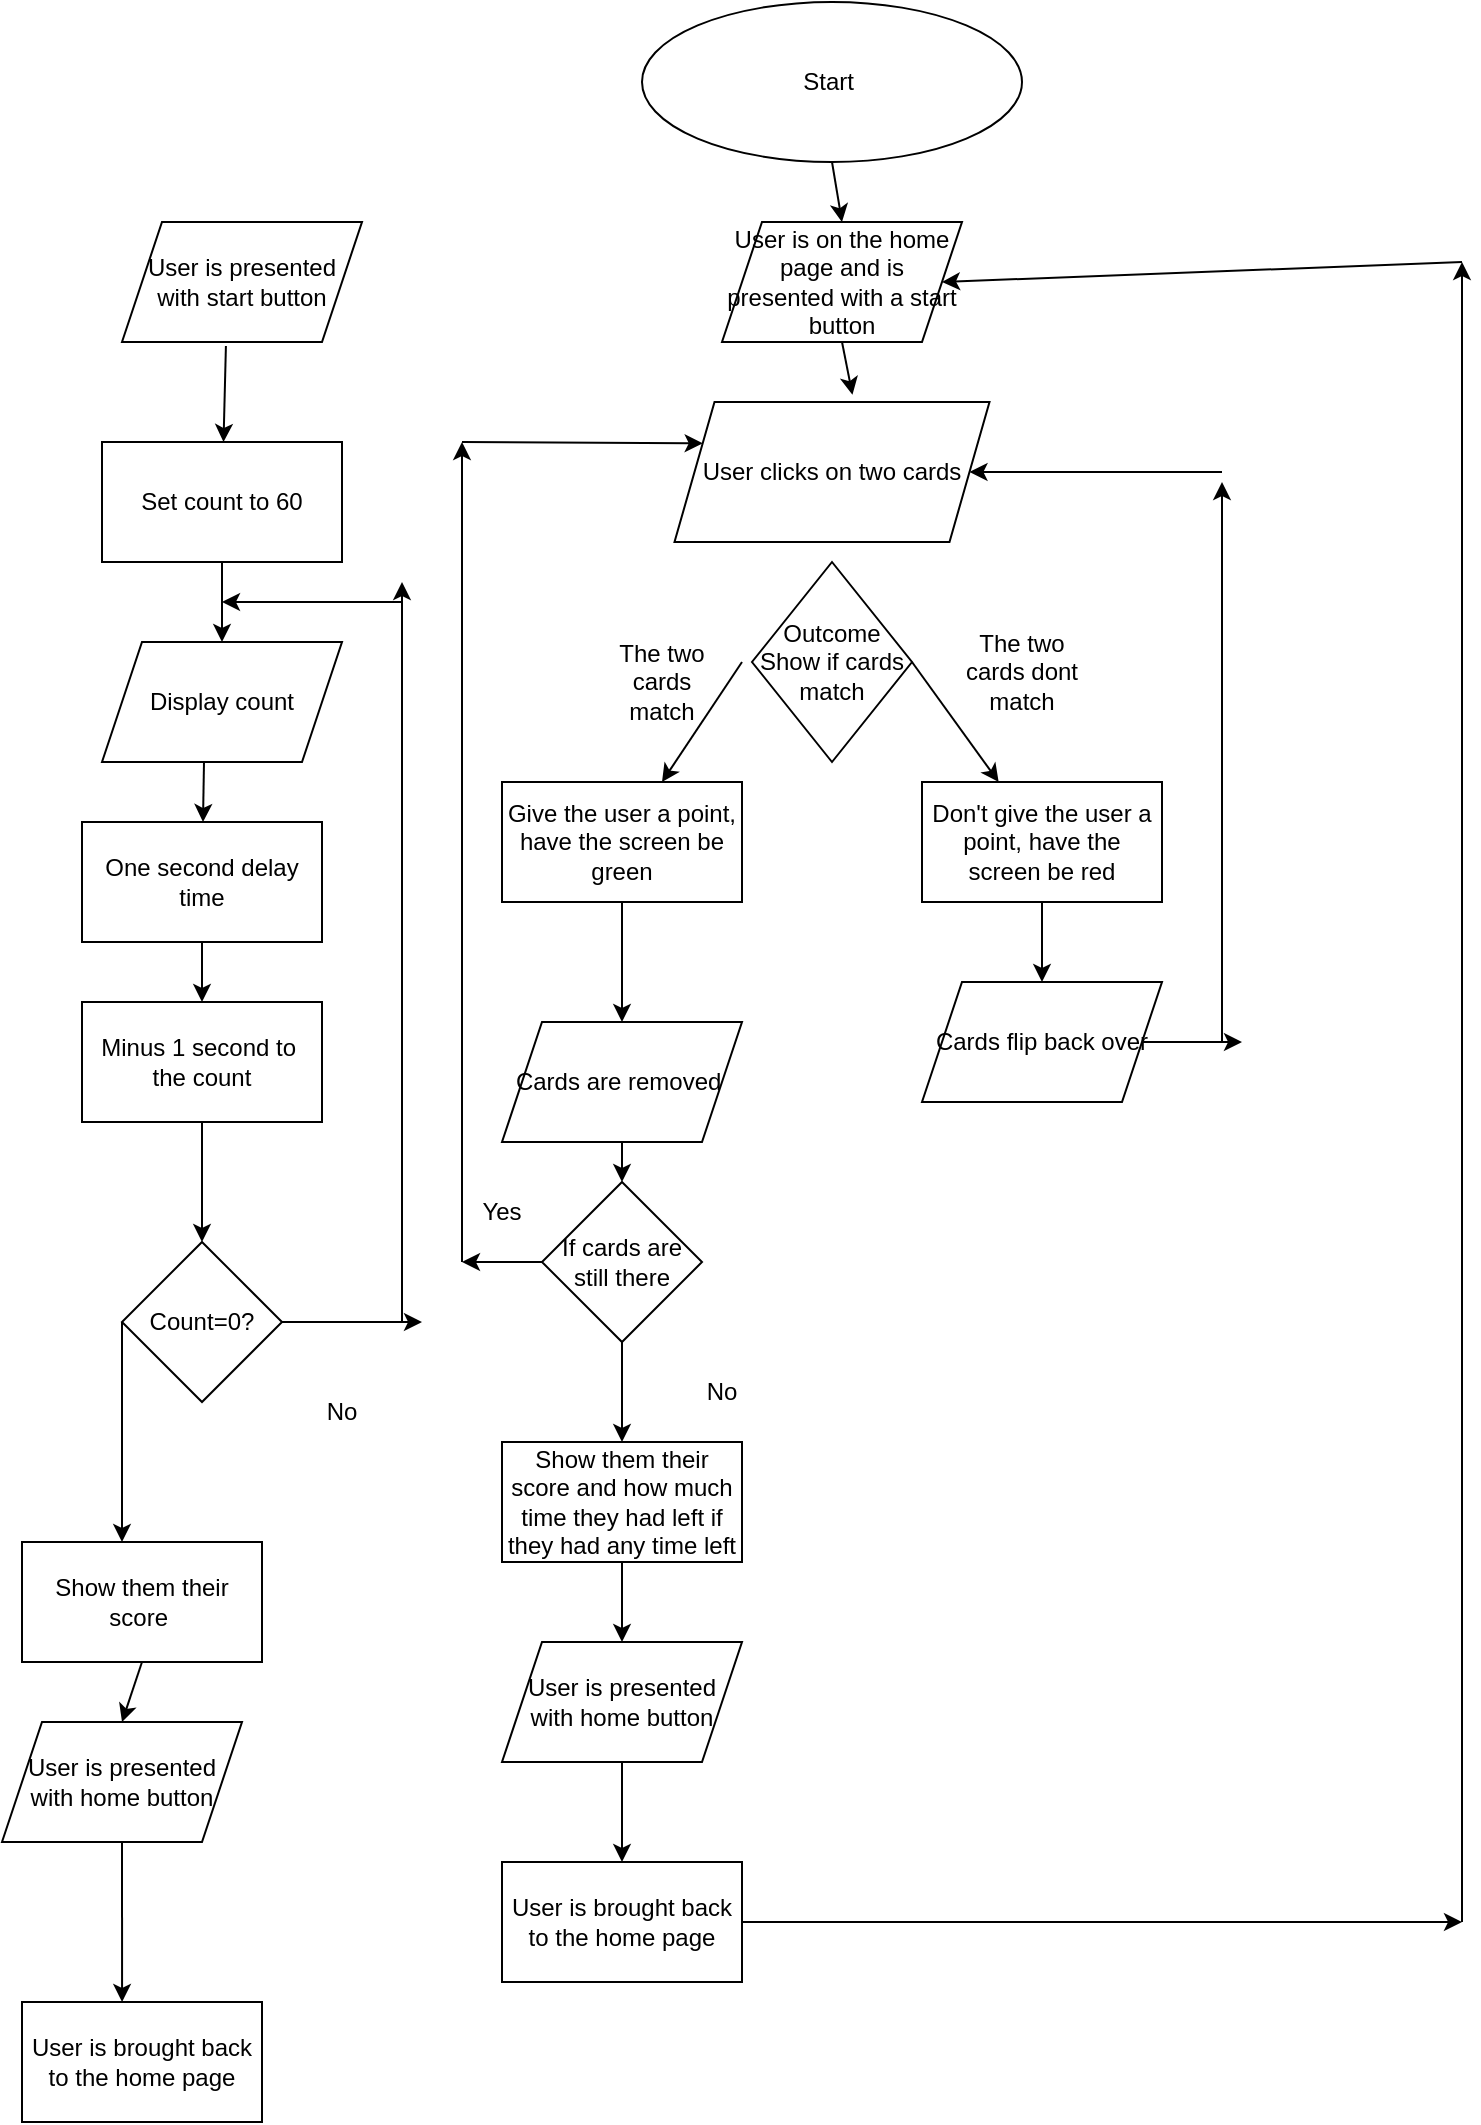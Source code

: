 <mxfile version="20.8.20" type="github">
  <diagram name="Page-1" id="92U76bFKZ5YiaXNe4-tE">
    <mxGraphModel dx="1009" dy="621" grid="1" gridSize="10" guides="1" tooltips="1" connect="1" arrows="1" fold="1" page="1" pageScale="1" pageWidth="850" pageHeight="1100" math="0" shadow="0">
      <root>
        <mxCell id="0" />
        <mxCell id="1" parent="0" />
        <mxCell id="os8-ziMhESVvQclBLDxS-2" value="Start&amp;nbsp;" style="ellipse;whiteSpace=wrap;html=1;" parent="1" vertex="1">
          <mxGeometry x="320" width="190" height="80" as="geometry" />
        </mxCell>
        <mxCell id="os8-ziMhESVvQclBLDxS-4" value="User clicks on two cards" style="shape=parallelogram;perimeter=parallelogramPerimeter;whiteSpace=wrap;html=1;fixedSize=1;" parent="1" vertex="1">
          <mxGeometry x="336.25" y="200" width="157.5" height="70" as="geometry" />
        </mxCell>
        <mxCell id="os8-ziMhESVvQclBLDxS-9" value="Outcome&lt;br&gt;Show if cards match" style="rhombus;whiteSpace=wrap;html=1;" parent="1" vertex="1">
          <mxGeometry x="375" y="280" width="80" height="100" as="geometry" />
        </mxCell>
        <mxCell id="os8-ziMhESVvQclBLDxS-11" value="" style="endArrow=classic;html=1;rounded=0;" parent="1" target="os8-ziMhESVvQclBLDxS-13" edge="1">
          <mxGeometry width="50" height="50" relative="1" as="geometry">
            <mxPoint x="370" y="330" as="sourcePoint" />
            <mxPoint x="320" y="390" as="targetPoint" />
          </mxGeometry>
        </mxCell>
        <mxCell id="os8-ziMhESVvQclBLDxS-13" value="Give the user a point, have the screen be green" style="rounded=0;whiteSpace=wrap;html=1;" parent="1" vertex="1">
          <mxGeometry x="250" y="390" width="120" height="60" as="geometry" />
        </mxCell>
        <mxCell id="os8-ziMhESVvQclBLDxS-14" value="The two cards match" style="text;html=1;strokeColor=none;fillColor=none;align=center;verticalAlign=middle;whiteSpace=wrap;rounded=0;" parent="1" vertex="1">
          <mxGeometry x="300" y="320" width="60" height="40" as="geometry" />
        </mxCell>
        <mxCell id="os8-ziMhESVvQclBLDxS-15" value="" style="endArrow=classic;html=1;rounded=0;exitX=1;exitY=0.5;exitDx=0;exitDy=0;" parent="1" source="os8-ziMhESVvQclBLDxS-9" target="os8-ziMhESVvQclBLDxS-16" edge="1">
          <mxGeometry width="50" height="50" relative="1" as="geometry">
            <mxPoint x="400" y="460" as="sourcePoint" />
            <mxPoint x="490" y="390" as="targetPoint" />
          </mxGeometry>
        </mxCell>
        <mxCell id="os8-ziMhESVvQclBLDxS-16" value="Don&#39;t give the user a point, have the screen be red" style="rounded=0;whiteSpace=wrap;html=1;" parent="1" vertex="1">
          <mxGeometry x="460" y="390" width="120" height="60" as="geometry" />
        </mxCell>
        <mxCell id="os8-ziMhESVvQclBLDxS-17" value="The two cards dont match" style="text;html=1;strokeColor=none;fillColor=none;align=center;verticalAlign=middle;whiteSpace=wrap;rounded=0;" parent="1" vertex="1">
          <mxGeometry x="480" y="320" width="60" height="30" as="geometry" />
        </mxCell>
        <mxCell id="os8-ziMhESVvQclBLDxS-18" value="" style="endArrow=classic;html=1;rounded=0;exitX=0.5;exitY=1;exitDx=0;exitDy=0;" parent="1" source="os8-ziMhESVvQclBLDxS-13" edge="1">
          <mxGeometry width="50" height="50" relative="1" as="geometry">
            <mxPoint x="400" y="430" as="sourcePoint" />
            <mxPoint x="310" y="510" as="targetPoint" />
          </mxGeometry>
        </mxCell>
        <mxCell id="os8-ziMhESVvQclBLDxS-19" value="" style="endArrow=classic;html=1;rounded=0;exitX=0.5;exitY=1;exitDx=0;exitDy=0;" parent="1" source="os8-ziMhESVvQclBLDxS-16" edge="1">
          <mxGeometry width="50" height="50" relative="1" as="geometry">
            <mxPoint x="400" y="410" as="sourcePoint" />
            <mxPoint x="520" y="490" as="targetPoint" />
          </mxGeometry>
        </mxCell>
        <mxCell id="os8-ziMhESVvQclBLDxS-20" value="Cards are removed&amp;nbsp;" style="shape=parallelogram;perimeter=parallelogramPerimeter;whiteSpace=wrap;html=1;fixedSize=1;" parent="1" vertex="1">
          <mxGeometry x="250" y="510" width="120" height="60" as="geometry" />
        </mxCell>
        <mxCell id="os8-ziMhESVvQclBLDxS-21" value="Cards flip back over" style="shape=parallelogram;perimeter=parallelogramPerimeter;whiteSpace=wrap;html=1;fixedSize=1;" parent="1" vertex="1">
          <mxGeometry x="460" y="490" width="120" height="60" as="geometry" />
        </mxCell>
        <mxCell id="os8-ziMhESVvQclBLDxS-22" value="User is presented with start button" style="shape=parallelogram;perimeter=parallelogramPerimeter;whiteSpace=wrap;html=1;fixedSize=1;" parent="1" vertex="1">
          <mxGeometry x="60" y="110" width="120" height="60" as="geometry" />
        </mxCell>
        <mxCell id="os8-ziMhESVvQclBLDxS-23" value="" style="endArrow=classic;html=1;rounded=0;exitX=0.433;exitY=1.033;exitDx=0;exitDy=0;exitPerimeter=0;" parent="1" source="os8-ziMhESVvQclBLDxS-22" target="os8-ziMhESVvQclBLDxS-24" edge="1">
          <mxGeometry width="50" height="50" relative="1" as="geometry">
            <mxPoint x="400" y="400" as="sourcePoint" />
            <mxPoint x="110" y="230" as="targetPoint" />
          </mxGeometry>
        </mxCell>
        <mxCell id="os8-ziMhESVvQclBLDxS-24" value="Set count to 60" style="rounded=0;whiteSpace=wrap;html=1;" parent="1" vertex="1">
          <mxGeometry x="50" y="220" width="120" height="60" as="geometry" />
        </mxCell>
        <mxCell id="os8-ziMhESVvQclBLDxS-25" value="" style="endArrow=classic;html=1;rounded=0;exitX=0.5;exitY=1;exitDx=0;exitDy=0;" parent="1" source="os8-ziMhESVvQclBLDxS-24" target="os8-ziMhESVvQclBLDxS-26" edge="1">
          <mxGeometry width="50" height="50" relative="1" as="geometry">
            <mxPoint x="400" y="400" as="sourcePoint" />
            <mxPoint x="110" y="330" as="targetPoint" />
          </mxGeometry>
        </mxCell>
        <mxCell id="os8-ziMhESVvQclBLDxS-26" value="Display count" style="shape=parallelogram;perimeter=parallelogramPerimeter;whiteSpace=wrap;html=1;fixedSize=1;" parent="1" vertex="1">
          <mxGeometry x="50" y="320" width="120" height="60" as="geometry" />
        </mxCell>
        <mxCell id="os8-ziMhESVvQclBLDxS-28" value="" style="endArrow=classic;html=1;rounded=0;exitX=0.425;exitY=1;exitDx=0;exitDy=0;exitPerimeter=0;" parent="1" source="os8-ziMhESVvQclBLDxS-26" target="os8-ziMhESVvQclBLDxS-29" edge="1">
          <mxGeometry width="50" height="50" relative="1" as="geometry">
            <mxPoint x="50" y="470" as="sourcePoint" />
            <mxPoint x="100" y="420" as="targetPoint" />
          </mxGeometry>
        </mxCell>
        <mxCell id="os8-ziMhESVvQclBLDxS-29" value="One second delay time" style="rounded=0;whiteSpace=wrap;html=1;" parent="1" vertex="1">
          <mxGeometry x="40" y="410" width="120" height="60" as="geometry" />
        </mxCell>
        <mxCell id="os8-ziMhESVvQclBLDxS-30" value="Minus 1 second to&amp;nbsp;&lt;br&gt;the count" style="rounded=0;whiteSpace=wrap;html=1;" parent="1" vertex="1">
          <mxGeometry x="40" y="500" width="120" height="60" as="geometry" />
        </mxCell>
        <mxCell id="os8-ziMhESVvQclBLDxS-32" value="" style="endArrow=classic;html=1;rounded=0;exitX=0.5;exitY=1;exitDx=0;exitDy=0;entryX=0.5;entryY=0;entryDx=0;entryDy=0;" parent="1" source="os8-ziMhESVvQclBLDxS-29" target="os8-ziMhESVvQclBLDxS-30" edge="1">
          <mxGeometry width="50" height="50" relative="1" as="geometry">
            <mxPoint x="400" y="400" as="sourcePoint" />
            <mxPoint x="450" y="350" as="targetPoint" />
          </mxGeometry>
        </mxCell>
        <mxCell id="os8-ziMhESVvQclBLDxS-33" value="" style="endArrow=classic;html=1;rounded=0;exitX=0.5;exitY=1;exitDx=0;exitDy=0;" parent="1" source="os8-ziMhESVvQclBLDxS-30" edge="1">
          <mxGeometry width="50" height="50" relative="1" as="geometry">
            <mxPoint x="400" y="390" as="sourcePoint" />
            <mxPoint x="100" y="620" as="targetPoint" />
          </mxGeometry>
        </mxCell>
        <mxCell id="os8-ziMhESVvQclBLDxS-34" value="Count=0?" style="rhombus;whiteSpace=wrap;html=1;" parent="1" vertex="1">
          <mxGeometry x="60" y="620" width="80" height="80" as="geometry" />
        </mxCell>
        <mxCell id="os8-ziMhESVvQclBLDxS-35" value="" style="endArrow=classic;html=1;rounded=0;exitX=1;exitY=0.5;exitDx=0;exitDy=0;" parent="1" source="os8-ziMhESVvQclBLDxS-34" edge="1">
          <mxGeometry width="50" height="50" relative="1" as="geometry">
            <mxPoint x="400" y="390" as="sourcePoint" />
            <mxPoint x="210" y="660" as="targetPoint" />
          </mxGeometry>
        </mxCell>
        <mxCell id="os8-ziMhESVvQclBLDxS-36" value="" style="endArrow=classic;html=1;rounded=0;" parent="1" edge="1">
          <mxGeometry width="50" height="50" relative="1" as="geometry">
            <mxPoint x="200" y="660" as="sourcePoint" />
            <mxPoint x="200" y="290" as="targetPoint" />
          </mxGeometry>
        </mxCell>
        <mxCell id="os8-ziMhESVvQclBLDxS-37" value="" style="endArrow=classic;html=1;rounded=0;" parent="1" edge="1">
          <mxGeometry width="50" height="50" relative="1" as="geometry">
            <mxPoint x="200" y="300" as="sourcePoint" />
            <mxPoint x="110" y="300" as="targetPoint" />
          </mxGeometry>
        </mxCell>
        <mxCell id="os8-ziMhESVvQclBLDxS-39" value="No" style="text;html=1;strokeColor=none;fillColor=none;align=center;verticalAlign=middle;whiteSpace=wrap;rounded=0;" parent="1" vertex="1">
          <mxGeometry x="140" y="690" width="60" height="30" as="geometry" />
        </mxCell>
        <mxCell id="E0gtV7Kq9KfFKC0P-1Go-1" value="" style="endArrow=classic;html=1;rounded=0;exitX=0;exitY=0.5;exitDx=0;exitDy=0;" edge="1" parent="1" source="os8-ziMhESVvQclBLDxS-34">
          <mxGeometry width="50" height="50" relative="1" as="geometry">
            <mxPoint x="320" y="640" as="sourcePoint" />
            <mxPoint x="60" y="770" as="targetPoint" />
          </mxGeometry>
        </mxCell>
        <mxCell id="E0gtV7Kq9KfFKC0P-1Go-2" value="User is presented with home button" style="shape=parallelogram;perimeter=parallelogramPerimeter;whiteSpace=wrap;html=1;fixedSize=1;" vertex="1" parent="1">
          <mxGeometry y="860" width="120" height="60" as="geometry" />
        </mxCell>
        <mxCell id="E0gtV7Kq9KfFKC0P-1Go-3" value="User is brought back to the home page" style="rounded=0;whiteSpace=wrap;html=1;" vertex="1" parent="1">
          <mxGeometry x="10" y="1000" width="120" height="60" as="geometry" />
        </mxCell>
        <mxCell id="E0gtV7Kq9KfFKC0P-1Go-4" value="" style="endArrow=classic;html=1;rounded=0;exitX=0.5;exitY=1;exitDx=0;exitDy=0;entryX=0.417;entryY=0;entryDx=0;entryDy=0;entryPerimeter=0;" edge="1" parent="1" source="E0gtV7Kq9KfFKC0P-1Go-2" target="E0gtV7Kq9KfFKC0P-1Go-3">
          <mxGeometry width="50" height="50" relative="1" as="geometry">
            <mxPoint x="320" y="940" as="sourcePoint" />
            <mxPoint x="370" y="890" as="targetPoint" />
          </mxGeometry>
        </mxCell>
        <mxCell id="E0gtV7Kq9KfFKC0P-1Go-5" value="If cards are still there" style="rhombus;whiteSpace=wrap;html=1;" vertex="1" parent="1">
          <mxGeometry x="270" y="590" width="80" height="80" as="geometry" />
        </mxCell>
        <mxCell id="E0gtV7Kq9KfFKC0P-1Go-6" value="" style="endArrow=classic;html=1;rounded=0;exitX=1;exitY=0.5;exitDx=0;exitDy=0;" edge="1" parent="1" source="os8-ziMhESVvQclBLDxS-21">
          <mxGeometry width="50" height="50" relative="1" as="geometry">
            <mxPoint x="480" y="510" as="sourcePoint" />
            <mxPoint x="620" y="520" as="targetPoint" />
          </mxGeometry>
        </mxCell>
        <mxCell id="E0gtV7Kq9KfFKC0P-1Go-7" value="" style="endArrow=classic;html=1;rounded=0;" edge="1" parent="1">
          <mxGeometry width="50" height="50" relative="1" as="geometry">
            <mxPoint x="610" y="520" as="sourcePoint" />
            <mxPoint x="610" y="240" as="targetPoint" />
          </mxGeometry>
        </mxCell>
        <mxCell id="E0gtV7Kq9KfFKC0P-1Go-8" value="" style="endArrow=classic;html=1;rounded=0;entryX=1;entryY=0.5;entryDx=0;entryDy=0;" edge="1" parent="1" target="os8-ziMhESVvQclBLDxS-4">
          <mxGeometry width="50" height="50" relative="1" as="geometry">
            <mxPoint x="610" y="235" as="sourcePoint" />
            <mxPoint x="530" y="460" as="targetPoint" />
          </mxGeometry>
        </mxCell>
        <mxCell id="E0gtV7Kq9KfFKC0P-1Go-9" value="" style="endArrow=classic;html=1;rounded=0;exitX=0.5;exitY=1;exitDx=0;exitDy=0;entryX=0.5;entryY=0;entryDx=0;entryDy=0;" edge="1" parent="1" source="os8-ziMhESVvQclBLDxS-20" target="E0gtV7Kq9KfFKC0P-1Go-5">
          <mxGeometry width="50" height="50" relative="1" as="geometry">
            <mxPoint x="430" y="670" as="sourcePoint" />
            <mxPoint x="480" y="620" as="targetPoint" />
          </mxGeometry>
        </mxCell>
        <mxCell id="E0gtV7Kq9KfFKC0P-1Go-10" value="" style="endArrow=classic;html=1;rounded=0;exitX=0.5;exitY=1;exitDx=0;exitDy=0;" edge="1" parent="1" source="E0gtV7Kq9KfFKC0P-1Go-5">
          <mxGeometry width="50" height="50" relative="1" as="geometry">
            <mxPoint x="430" y="660" as="sourcePoint" />
            <mxPoint x="310" y="720" as="targetPoint" />
          </mxGeometry>
        </mxCell>
        <mxCell id="E0gtV7Kq9KfFKC0P-1Go-11" value="" style="endArrow=classic;html=1;rounded=0;exitX=0;exitY=0.5;exitDx=0;exitDy=0;" edge="1" parent="1" source="E0gtV7Kq9KfFKC0P-1Go-5">
          <mxGeometry width="50" height="50" relative="1" as="geometry">
            <mxPoint x="430" y="460" as="sourcePoint" />
            <mxPoint x="230" y="630" as="targetPoint" />
          </mxGeometry>
        </mxCell>
        <mxCell id="E0gtV7Kq9KfFKC0P-1Go-12" value="" style="endArrow=classic;html=1;rounded=0;" edge="1" parent="1">
          <mxGeometry width="50" height="50" relative="1" as="geometry">
            <mxPoint x="230" y="630" as="sourcePoint" />
            <mxPoint x="230" y="220" as="targetPoint" />
          </mxGeometry>
        </mxCell>
        <mxCell id="E0gtV7Kq9KfFKC0P-1Go-13" value="" style="endArrow=classic;html=1;rounded=0;entryX=0;entryY=0.25;entryDx=0;entryDy=0;" edge="1" parent="1" target="os8-ziMhESVvQclBLDxS-4">
          <mxGeometry width="50" height="50" relative="1" as="geometry">
            <mxPoint x="230" y="220" as="sourcePoint" />
            <mxPoint x="480" y="410" as="targetPoint" />
          </mxGeometry>
        </mxCell>
        <mxCell id="E0gtV7Kq9KfFKC0P-1Go-14" value="Yes" style="text;html=1;strokeColor=none;fillColor=none;align=center;verticalAlign=middle;whiteSpace=wrap;rounded=0;" vertex="1" parent="1">
          <mxGeometry x="220" y="590" width="60" height="30" as="geometry" />
        </mxCell>
        <mxCell id="E0gtV7Kq9KfFKC0P-1Go-15" value="No" style="text;html=1;strokeColor=none;fillColor=none;align=center;verticalAlign=middle;whiteSpace=wrap;rounded=0;" vertex="1" parent="1">
          <mxGeometry x="330" y="680" width="60" height="30" as="geometry" />
        </mxCell>
        <mxCell id="E0gtV7Kq9KfFKC0P-1Go-16" value="Show them their score and how much time they had left if they had any time left" style="rounded=0;whiteSpace=wrap;html=1;" vertex="1" parent="1">
          <mxGeometry x="250" y="720" width="120" height="60" as="geometry" />
        </mxCell>
        <mxCell id="E0gtV7Kq9KfFKC0P-1Go-17" value="Show them their score&amp;nbsp;" style="rounded=0;whiteSpace=wrap;html=1;" vertex="1" parent="1">
          <mxGeometry x="10" y="770" width="120" height="60" as="geometry" />
        </mxCell>
        <mxCell id="E0gtV7Kq9KfFKC0P-1Go-18" value="" style="endArrow=classic;html=1;rounded=0;exitX=0.5;exitY=1;exitDx=0;exitDy=0;entryX=0.5;entryY=0;entryDx=0;entryDy=0;" edge="1" parent="1" source="E0gtV7Kq9KfFKC0P-1Go-17" target="E0gtV7Kq9KfFKC0P-1Go-2">
          <mxGeometry width="50" height="50" relative="1" as="geometry">
            <mxPoint x="430" y="750" as="sourcePoint" />
            <mxPoint x="480" y="700" as="targetPoint" />
          </mxGeometry>
        </mxCell>
        <mxCell id="E0gtV7Kq9KfFKC0P-1Go-19" value="User is presented with home button" style="shape=parallelogram;perimeter=parallelogramPerimeter;whiteSpace=wrap;html=1;fixedSize=1;" vertex="1" parent="1">
          <mxGeometry x="250" y="820" width="120" height="60" as="geometry" />
        </mxCell>
        <mxCell id="E0gtV7Kq9KfFKC0P-1Go-21" value="User is brought back to the home page" style="rounded=0;whiteSpace=wrap;html=1;" vertex="1" parent="1">
          <mxGeometry x="250" y="930" width="120" height="60" as="geometry" />
        </mxCell>
        <mxCell id="E0gtV7Kq9KfFKC0P-1Go-22" value="" style="endArrow=classic;html=1;rounded=0;exitX=0.5;exitY=1;exitDx=0;exitDy=0;entryX=0.5;entryY=0;entryDx=0;entryDy=0;" edge="1" parent="1" source="E0gtV7Kq9KfFKC0P-1Go-16" target="E0gtV7Kq9KfFKC0P-1Go-19">
          <mxGeometry width="50" height="50" relative="1" as="geometry">
            <mxPoint x="430" y="850" as="sourcePoint" />
            <mxPoint x="480" y="800" as="targetPoint" />
          </mxGeometry>
        </mxCell>
        <mxCell id="E0gtV7Kq9KfFKC0P-1Go-23" value="" style="endArrow=classic;html=1;rounded=0;exitX=0.5;exitY=1;exitDx=0;exitDy=0;entryX=0.5;entryY=0;entryDx=0;entryDy=0;" edge="1" parent="1" source="E0gtV7Kq9KfFKC0P-1Go-19" target="E0gtV7Kq9KfFKC0P-1Go-21">
          <mxGeometry width="50" height="50" relative="1" as="geometry">
            <mxPoint x="430" y="850" as="sourcePoint" />
            <mxPoint x="480" y="800" as="targetPoint" />
          </mxGeometry>
        </mxCell>
        <mxCell id="E0gtV7Kq9KfFKC0P-1Go-24" value="User is on the home page and is presented with a start button" style="shape=parallelogram;perimeter=parallelogramPerimeter;whiteSpace=wrap;html=1;fixedSize=1;" vertex="1" parent="1">
          <mxGeometry x="360" y="110" width="120" height="60" as="geometry" />
        </mxCell>
        <mxCell id="E0gtV7Kq9KfFKC0P-1Go-25" value="" style="endArrow=classic;html=1;rounded=0;exitX=0.5;exitY=1;exitDx=0;exitDy=0;entryX=0.5;entryY=0;entryDx=0;entryDy=0;" edge="1" parent="1" source="os8-ziMhESVvQclBLDxS-2" target="E0gtV7Kq9KfFKC0P-1Go-24">
          <mxGeometry width="50" height="50" relative="1" as="geometry">
            <mxPoint x="430" y="220" as="sourcePoint" />
            <mxPoint x="480" y="170" as="targetPoint" />
          </mxGeometry>
        </mxCell>
        <mxCell id="E0gtV7Kq9KfFKC0P-1Go-26" value="" style="endArrow=classic;html=1;rounded=0;exitX=0.5;exitY=1;exitDx=0;exitDy=0;entryX=0.565;entryY=-0.051;entryDx=0;entryDy=0;entryPerimeter=0;" edge="1" parent="1" source="E0gtV7Kq9KfFKC0P-1Go-24" target="os8-ziMhESVvQclBLDxS-4">
          <mxGeometry width="50" height="50" relative="1" as="geometry">
            <mxPoint x="430" y="220" as="sourcePoint" />
            <mxPoint x="480" y="170" as="targetPoint" />
          </mxGeometry>
        </mxCell>
        <mxCell id="E0gtV7Kq9KfFKC0P-1Go-27" value="" style="endArrow=classic;html=1;rounded=0;exitX=1;exitY=0.5;exitDx=0;exitDy=0;" edge="1" parent="1" source="E0gtV7Kq9KfFKC0P-1Go-21">
          <mxGeometry width="50" height="50" relative="1" as="geometry">
            <mxPoint x="430" y="820" as="sourcePoint" />
            <mxPoint x="730" y="960" as="targetPoint" />
          </mxGeometry>
        </mxCell>
        <mxCell id="E0gtV7Kq9KfFKC0P-1Go-28" value="" style="endArrow=classic;html=1;rounded=0;" edge="1" parent="1">
          <mxGeometry width="50" height="50" relative="1" as="geometry">
            <mxPoint x="730" y="960" as="sourcePoint" />
            <mxPoint x="730" y="130" as="targetPoint" />
          </mxGeometry>
        </mxCell>
        <mxCell id="E0gtV7Kq9KfFKC0P-1Go-29" value="" style="endArrow=classic;html=1;rounded=0;entryX=1;entryY=0.5;entryDx=0;entryDy=0;" edge="1" parent="1" target="E0gtV7Kq9KfFKC0P-1Go-24">
          <mxGeometry width="50" height="50" relative="1" as="geometry">
            <mxPoint x="730" y="130" as="sourcePoint" />
            <mxPoint x="640" y="-10" as="targetPoint" />
          </mxGeometry>
        </mxCell>
      </root>
    </mxGraphModel>
  </diagram>
</mxfile>
